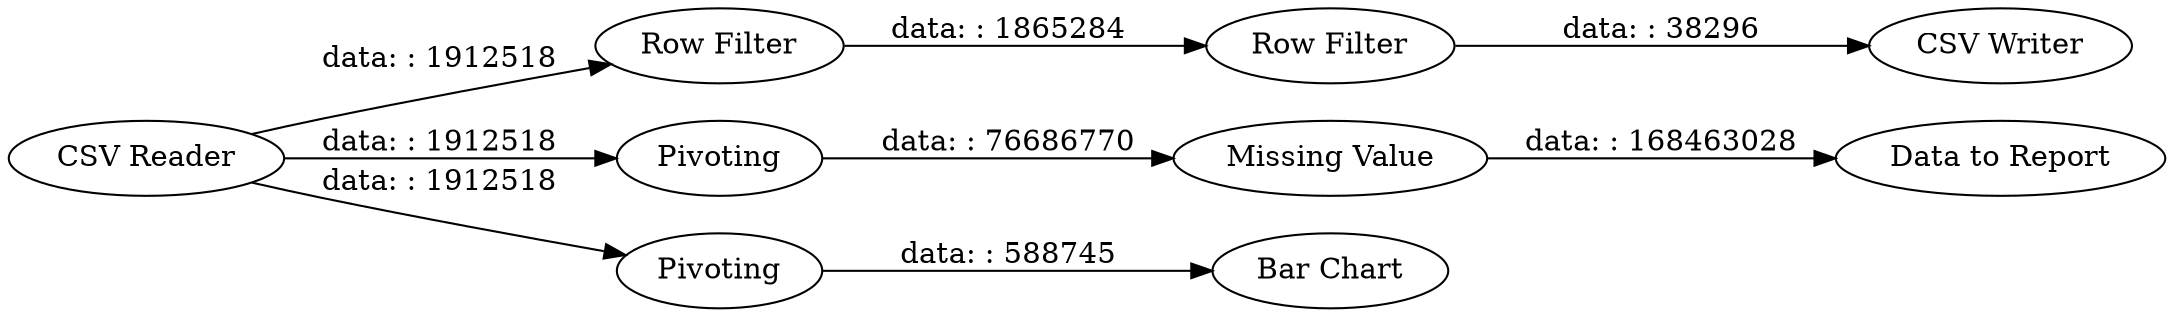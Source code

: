 digraph {
	"-6634163797600880606_6" [label="Row Filter"]
	"-6634163797600880606_9" [label=Pivoting]
	"-6634163797600880606_13" [label="Bar Chart"]
	"-6634163797600880606_1" [label="CSV Reader"]
	"-6634163797600880606_8" [label="CSV Writer"]
	"-6634163797600880606_7" [label="Row Filter"]
	"-6634163797600880606_11" [label="Data to Report"]
	"-6634163797600880606_10" [label="Missing Value"]
	"-6634163797600880606_12" [label=Pivoting]
	"-6634163797600880606_12" -> "-6634163797600880606_13" [label="data: : 588745"]
	"-6634163797600880606_10" -> "-6634163797600880606_11" [label="data: : 168463028"]
	"-6634163797600880606_9" -> "-6634163797600880606_10" [label="data: : 76686770"]
	"-6634163797600880606_1" -> "-6634163797600880606_6" [label="data: : 1912518"]
	"-6634163797600880606_1" -> "-6634163797600880606_9" [label="data: : 1912518"]
	"-6634163797600880606_6" -> "-6634163797600880606_7" [label="data: : 1865284"]
	"-6634163797600880606_7" -> "-6634163797600880606_8" [label="data: : 38296"]
	"-6634163797600880606_1" -> "-6634163797600880606_12" [label="data: : 1912518"]
	rankdir=LR
}
